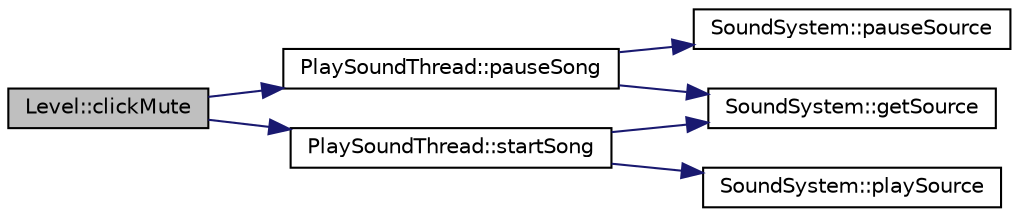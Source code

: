 digraph G
{
  edge [fontname="Helvetica",fontsize="10",labelfontname="Helvetica",labelfontsize="10"];
  node [fontname="Helvetica",fontsize="10",shape=record];
  rankdir="LR";
  Node1 [label="Level::clickMute",height=0.2,width=0.4,color="black", fillcolor="grey75", style="filled" fontcolor="black"];
  Node1 -> Node2 [color="midnightblue",fontsize="10",style="solid",fontname="Helvetica"];
  Node2 [label="PlaySoundThread::pauseSong",height=0.2,width=0.4,color="black", fillcolor="white", style="filled",URL="$classPlaySoundThread.html#a51262722f29bba61547546072ddc9e62"];
  Node2 -> Node3 [color="midnightblue",fontsize="10",style="solid",fontname="Helvetica"];
  Node3 [label="SoundSystem::getSource",height=0.2,width=0.4,color="black", fillcolor="white", style="filled",URL="$classSoundSystem.html#af1a96ab8ff03a4f7aa8a5d306cc7aef7"];
  Node2 -> Node4 [color="midnightblue",fontsize="10",style="solid",fontname="Helvetica"];
  Node4 [label="SoundSystem::pauseSource",height=0.2,width=0.4,color="black", fillcolor="white", style="filled",URL="$classSoundSystem.html#a8d49f5ad83f99c2dbb4dc2822063b71f"];
  Node1 -> Node5 [color="midnightblue",fontsize="10",style="solid",fontname="Helvetica"];
  Node5 [label="PlaySoundThread::startSong",height=0.2,width=0.4,color="black", fillcolor="white", style="filled",URL="$classPlaySoundThread.html#a19182f3262b915dc091cebc292fca60f"];
  Node5 -> Node3 [color="midnightblue",fontsize="10",style="solid",fontname="Helvetica"];
  Node5 -> Node6 [color="midnightblue",fontsize="10",style="solid",fontname="Helvetica"];
  Node6 [label="SoundSystem::playSource",height=0.2,width=0.4,color="black", fillcolor="white", style="filled",URL="$classSoundSystem.html#a36a321e65d3e1e5af2033c42de5ff23e"];
}
